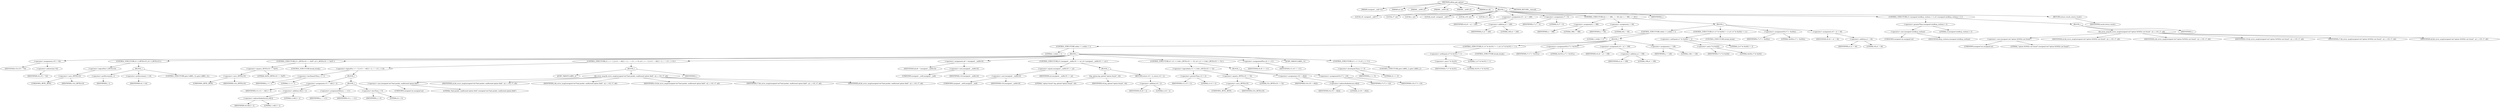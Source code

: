 digraph udhcp_get_option {  
"1000107" [label = "(METHOD,udhcp_get_option)" ]
"1000108" [label = "(PARAM,unsigned __int8 *a1)" ]
"1000109" [label = "(PARAM,int a2)" ]
"1000110" [label = "(PARAM,__int64 a3)" ]
"1000111" [label = "(PARAM,__int64 a4)" ]
"1000112" [label = "(PARAM,__int64 a5)" ]
"1000113" [label = "(PARAM,int a6)" ]
"1000114" [label = "(BLOCK,,)" ]
"1000115" [label = "(LOCAL,v6: unsigned __int8 *)" ]
"1000116" [label = "(LOCAL,v7: int)" ]
"1000117" [label = "(LOCAL,i: int)" ]
"1000118" [label = "(LOCAL,result: unsigned __int8 *)" ]
"1000119" [label = "(LOCAL,v10: int)" ]
"1000120" [label = "(LOCAL,v11: int)" ]
"1000121" [label = "(<operator>.assignment,v6 = a1 + 240)" ]
"1000122" [label = "(IDENTIFIER,v6,v6 = a1 + 240)" ]
"1000123" [label = "(<operator>.addition,a1 + 240)" ]
"1000124" [label = "(IDENTIFIER,a1,a1 + 240)" ]
"1000125" [label = "(LITERAL,240,a1 + 240)" ]
"1000126" [label = "(<operator>.assignment,v7 = 0)" ]
"1000127" [label = "(IDENTIFIER,v7,v7 = 0)" ]
"1000128" [label = "(LITERAL,0,v7 = 0)" ]
"1000129" [label = "(CONTROL_STRUCTURE,for ( i = 388; ; i = 64 ),for ( i = 388; ; i = 64 ))" ]
"1000130" [label = "(<operator>.assignment,i = 388)" ]
"1000131" [label = "(IDENTIFIER,i,i = 388)" ]
"1000132" [label = "(LITERAL,388,i = 388)" ]
"1000133" [label = "(<operator>.assignment,i = 64)" ]
"1000134" [label = "(IDENTIFIER,i,i = 64)" ]
"1000135" [label = "(LITERAL,64,i = 64)" ]
"1000136" [label = "(BLOCK,,)" ]
"1000137" [label = "(CONTROL_STRUCTURE,while ( 1 ),while ( 1 ))" ]
"1000138" [label = "(LITERAL,1,while ( 1 ))" ]
"1000139" [label = "(BLOCK,,)" ]
"1000140" [label = "(CONTROL_STRUCTURE,while ( 1 ),while ( 1 ))" ]
"1000141" [label = "(LITERAL,1,while ( 1 ))" ]
"1000142" [label = "(BLOCK,,)" ]
"1000143" [label = "(<operator>.assignment,v10 = *v6)" ]
"1000144" [label = "(IDENTIFIER,v10,v10 = *v6)" ]
"1000145" [label = "(<operator>.indirection,*v6)" ]
"1000146" [label = "(IDENTIFIER,v6,v10 = *v6)" ]
"1000147" [label = "(CONTROL_STRUCTURE,if ( !(_BYTE)v10 ),if ( !(_BYTE)v10 ))" ]
"1000148" [label = "(<operator>.logicalNot,!(_BYTE)v10)" ]
"1000149" [label = "(<operator>.cast,(_BYTE)v10)" ]
"1000150" [label = "(UNKNOWN,_BYTE,_BYTE)" ]
"1000151" [label = "(IDENTIFIER,v10,(_BYTE)v10)" ]
"1000152" [label = "(BLOCK,,)" ]
"1000153" [label = "(<operator>.preDecrement,--i)" ]
"1000154" [label = "(IDENTIFIER,i,--i)" ]
"1000155" [label = "(<operator>.preIncrement,++v6)" ]
"1000156" [label = "(IDENTIFIER,v6,++v6)" ]
"1000157" [label = "(CONTROL_STRUCTURE,goto LABEL_12;,goto LABEL_12;)" ]
"1000158" [label = "(CONTROL_STRUCTURE,if ( (_BYTE)v10 == 0xFF ),if ( (_BYTE)v10 == 0xFF ))" ]
"1000159" [label = "(<operator>.equals,(_BYTE)v10 == 0xFF)" ]
"1000160" [label = "(<operator>.cast,(_BYTE)v10)" ]
"1000161" [label = "(UNKNOWN,_BYTE,_BYTE)" ]
"1000162" [label = "(IDENTIFIER,v10,(_BYTE)v10)" ]
"1000163" [label = "(LITERAL,0xFF,(_BYTE)v10 == 0xFF)" ]
"1000164" [label = "(CONTROL_STRUCTURE,break;,break;)" ]
"1000165" [label = "(CONTROL_STRUCTURE,if ( i <= 1 || (v11 = v6[1] + 2, i -= v11, i < 0) ),if ( i <= 1 || (v11 = v6[1] + 2, i -= v11, i < 0) ))" ]
"1000166" [label = "(<operator>.logicalOr,i <= 1 || (v11 = v6[1] + 2, i -= v11, i < 0))" ]
"1000167" [label = "(<operator>.lessEqualsThan,i <= 1)" ]
"1000168" [label = "(IDENTIFIER,i,i <= 1)" ]
"1000169" [label = "(LITERAL,1,i <= 1)" ]
"1000170" [label = "(BLOCK,,)" ]
"1000171" [label = "(<operator>.assignment,v11 = v6[1] + 2)" ]
"1000172" [label = "(IDENTIFIER,v11,v11 = v6[1] + 2)" ]
"1000173" [label = "(<operator>.addition,v6[1] + 2)" ]
"1000174" [label = "(<operator>.indirectIndexAccess,v6[1])" ]
"1000175" [label = "(IDENTIFIER,v6,v6[1] + 2)" ]
"1000176" [label = "(LITERAL,1,v6[1] + 2)" ]
"1000177" [label = "(LITERAL,2,v6[1] + 2)" ]
"1000178" [label = "(BLOCK,,)" ]
"1000179" [label = "(<operator>.assignmentMinus,i -= v11)" ]
"1000180" [label = "(IDENTIFIER,i,i -= v11)" ]
"1000181" [label = "(IDENTIFIER,v11,i -= v11)" ]
"1000182" [label = "(<operator>.lessThan,i < 0)" ]
"1000183" [label = "(IDENTIFIER,i,i < 0)" ]
"1000184" [label = "(LITERAL,0,i < 0)" ]
"1000185" [label = "(BLOCK,,)" ]
"1000186" [label = "(JUMP_TARGET,LABEL_2)" ]
"1000187" [label = "(bb_error_msg,bb_error_msg((unsigned int)\"bad packet, malformed option field\", a2, i, v10, v7, a6))" ]
"1000188" [label = "(<operator>.cast,(unsigned int)\"bad packet, malformed option field\")" ]
"1000189" [label = "(UNKNOWN,unsigned int,unsigned int)" ]
"1000190" [label = "(LITERAL,\"bad packet, malformed option field\",(unsigned int)\"bad packet, malformed option field\")" ]
"1000191" [label = "(IDENTIFIER,a2,bb_error_msg((unsigned int)\"bad packet, malformed option field\", a2, i, v10, v7, a6))" ]
"1000192" [label = "(IDENTIFIER,i,bb_error_msg((unsigned int)\"bad packet, malformed option field\", a2, i, v10, v7, a6))" ]
"1000193" [label = "(IDENTIFIER,v10,bb_error_msg((unsigned int)\"bad packet, malformed option field\", a2, i, v10, v7, a6))" ]
"1000194" [label = "(IDENTIFIER,v7,bb_error_msg((unsigned int)\"bad packet, malformed option field\", a2, i, v10, v7, a6))" ]
"1000195" [label = "(IDENTIFIER,a6,bb_error_msg((unsigned int)\"bad packet, malformed option field\", a2, i, v10, v7, a6))" ]
"1000196" [label = "(IDENTIFIER,L,)" ]
"1000197" [label = "(<operator>.assignment,a6 = (unsigned __int8)v10)" ]
"1000198" [label = "(IDENTIFIER,a6,a6 = (unsigned __int8)v10)" ]
"1000199" [label = "(<operator>.cast,(unsigned __int8)v10)" ]
"1000200" [label = "(UNKNOWN,unsigned __int8,unsigned __int8)" ]
"1000201" [label = "(IDENTIFIER,v10,(unsigned __int8)v10)" ]
"1000202" [label = "(CONTROL_STRUCTURE,if ( (unsigned __int8)v10 == a2 ),if ( (unsigned __int8)v10 == a2 ))" ]
"1000203" [label = "(<operator>.equals,(unsigned __int8)v10 == a2)" ]
"1000204" [label = "(<operator>.cast,(unsigned __int8)v10)" ]
"1000205" [label = "(UNKNOWN,unsigned __int8,unsigned __int8)" ]
"1000206" [label = "(IDENTIFIER,v10,(unsigned __int8)v10)" ]
"1000207" [label = "(IDENTIFIER,a2,(unsigned __int8)v10 == a2)" ]
"1000208" [label = "(BLOCK,,)" ]
"1000209" [label = "(log_option,log_option(\"option found\", v6))" ]
"1000210" [label = "(LITERAL,\"option found\",log_option(\"option found\", v6))" ]
"1000211" [label = "(IDENTIFIER,v6,log_option(\"option found\", v6))" ]
"1000212" [label = "(RETURN,return v6 + 2;,return v6 + 2;)" ]
"1000213" [label = "(<operator>.addition,v6 + 2)" ]
"1000214" [label = "(IDENTIFIER,v6,v6 + 2)" ]
"1000215" [label = "(LITERAL,2,v6 + 2)" ]
"1000216" [label = "(CONTROL_STRUCTURE,if ( v11 > 2 && (_BYTE)v10 == 52 ),if ( v11 > 2 && (_BYTE)v10 == 52 ))" ]
"1000217" [label = "(<operator>.logicalAnd,v11 > 2 && (_BYTE)v10 == 52)" ]
"1000218" [label = "(<operator>.greaterThan,v11 > 2)" ]
"1000219" [label = "(IDENTIFIER,v11,v11 > 2)" ]
"1000220" [label = "(LITERAL,2,v11 > 2)" ]
"1000221" [label = "(<operator>.equals,(_BYTE)v10 == 52)" ]
"1000222" [label = "(<operator>.cast,(_BYTE)v10)" ]
"1000223" [label = "(UNKNOWN,_BYTE,_BYTE)" ]
"1000224" [label = "(IDENTIFIER,v10,(_BYTE)v10)" ]
"1000225" [label = "(LITERAL,52,(_BYTE)v10 == 52)" ]
"1000226" [label = "(BLOCK,,)" ]
"1000227" [label = "(<operator>.assignment,v10 = v6[2])" ]
"1000228" [label = "(IDENTIFIER,v10,v10 = v6[2])" ]
"1000229" [label = "(<operator>.indirectIndexAccess,v6[2])" ]
"1000230" [label = "(IDENTIFIER,v6,v10 = v6[2])" ]
"1000231" [label = "(LITERAL,2,v10 = v6[2])" ]
"1000232" [label = "(<operators>.assignmentOr,v7 |= v10)" ]
"1000233" [label = "(IDENTIFIER,v7,v7 |= v10)" ]
"1000234" [label = "(IDENTIFIER,v10,v7 |= v10)" ]
"1000235" [label = "(<operator>.assignmentPlus,v6 += v11)" ]
"1000236" [label = "(IDENTIFIER,v6,v6 += v11)" ]
"1000237" [label = "(IDENTIFIER,v11,v6 += v11)" ]
"1000238" [label = "(JUMP_TARGET,LABEL_12)" ]
"1000239" [label = "(CONTROL_STRUCTURE,if ( i <= 0 ),if ( i <= 0 ))" ]
"1000240" [label = "(<operator>.lessEqualsThan,i <= 0)" ]
"1000241" [label = "(IDENTIFIER,i,i <= 0)" ]
"1000242" [label = "(LITERAL,0,i <= 0)" ]
"1000243" [label = "(CONTROL_STRUCTURE,goto LABEL_2;,goto LABEL_2;)" ]
"1000244" [label = "(CONTROL_STRUCTURE,if ( (v7 & 0x101) != 1 ),if ( (v7 & 0x101) != 1 ))" ]
"1000245" [label = "(<operator>.notEquals,(v7 & 0x101) != 1)" ]
"1000246" [label = "(<operator>.and,v7 & 0x101)" ]
"1000247" [label = "(IDENTIFIER,v7,v7 & 0x101)" ]
"1000248" [label = "(LITERAL,0x101,v7 & 0x101)" ]
"1000249" [label = "(LITERAL,1,(v7 & 0x101) != 1)" ]
"1000250" [label = "(CONTROL_STRUCTURE,break;,break;)" ]
"1000251" [label = "(<operators>.assignmentOr,v7 |= 0x101u)" ]
"1000252" [label = "(IDENTIFIER,v7,v7 |= 0x101u)" ]
"1000253" [label = "(LITERAL,0x101u,v7 |= 0x101u)" ]
"1000254" [label = "(<operator>.assignment,v6 = a1 + 108)" ]
"1000255" [label = "(IDENTIFIER,v6,v6 = a1 + 108)" ]
"1000256" [label = "(<operator>.addition,a1 + 108)" ]
"1000257" [label = "(IDENTIFIER,a1,a1 + 108)" ]
"1000258" [label = "(LITERAL,108,a1 + 108)" ]
"1000259" [label = "(<operator>.assignment,i = 128)" ]
"1000260" [label = "(IDENTIFIER,i,i = 128)" ]
"1000261" [label = "(LITERAL,128,i = 128)" ]
"1000262" [label = "(CONTROL_STRUCTURE,if ( (v7 & 0x202) != 2 ),if ( (v7 & 0x202) != 2 ))" ]
"1000263" [label = "(<operator>.notEquals,(v7 & 0x202) != 2)" ]
"1000264" [label = "(<operator>.and,v7 & 0x202)" ]
"1000265" [label = "(IDENTIFIER,v7,v7 & 0x202)" ]
"1000266" [label = "(LITERAL,0x202,v7 & 0x202)" ]
"1000267" [label = "(LITERAL,2,(v7 & 0x202) != 2)" ]
"1000268" [label = "(CONTROL_STRUCTURE,break;,break;)" ]
"1000269" [label = "(<operators>.assignmentOr,v7 |= 0x202u)" ]
"1000270" [label = "(IDENTIFIER,v7,v7 |= 0x202u)" ]
"1000271" [label = "(LITERAL,0x202u,v7 |= 0x202u)" ]
"1000272" [label = "(<operator>.assignment,v6 = a1 + 44)" ]
"1000273" [label = "(IDENTIFIER,v6,v6 = a1 + 44)" ]
"1000274" [label = "(<operator>.addition,a1 + 44)" ]
"1000275" [label = "(IDENTIFIER,a1,a1 + 44)" ]
"1000276" [label = "(LITERAL,44,a1 + 44)" ]
"1000277" [label = "(IDENTIFIER,L,)" ]
"1000278" [label = "(CONTROL_STRUCTURE,if ( (unsigned int)dhcp_verbose > 2 ),if ( (unsigned int)dhcp_verbose > 2 ))" ]
"1000279" [label = "(<operator>.greaterThan,(unsigned int)dhcp_verbose > 2)" ]
"1000280" [label = "(<operator>.cast,(unsigned int)dhcp_verbose)" ]
"1000281" [label = "(UNKNOWN,unsigned int,unsigned int)" ]
"1000282" [label = "(IDENTIFIER,dhcp_verbose,(unsigned int)dhcp_verbose)" ]
"1000283" [label = "(LITERAL,2,(unsigned int)dhcp_verbose > 2)" ]
"1000284" [label = "(BLOCK,,)" ]
"1000285" [label = "(bb_error_msg,bb_error_msg((unsigned int)\"option 0x%02x not found\", a2, i, v10, v7, a6))" ]
"1000286" [label = "(<operator>.cast,(unsigned int)\"option 0x%02x not found\")" ]
"1000287" [label = "(UNKNOWN,unsigned int,unsigned int)" ]
"1000288" [label = "(LITERAL,\"option 0x%02x not found\",(unsigned int)\"option 0x%02x not found\")" ]
"1000289" [label = "(IDENTIFIER,a2,bb_error_msg((unsigned int)\"option 0x%02x not found\", a2, i, v10, v7, a6))" ]
"1000290" [label = "(IDENTIFIER,i,bb_error_msg((unsigned int)\"option 0x%02x not found\", a2, i, v10, v7, a6))" ]
"1000291" [label = "(IDENTIFIER,v10,bb_error_msg((unsigned int)\"option 0x%02x not found\", a2, i, v10, v7, a6))" ]
"1000292" [label = "(IDENTIFIER,v7,bb_error_msg((unsigned int)\"option 0x%02x not found\", a2, i, v10, v7, a6))" ]
"1000293" [label = "(IDENTIFIER,a6,bb_error_msg((unsigned int)\"option 0x%02x not found\", a2, i, v10, v7, a6))" ]
"1000294" [label = "(IDENTIFIER,L,)" ]
"1000295" [label = "(RETURN,return result;,return result;)" ]
"1000296" [label = "(IDENTIFIER,result,return result;)" ]
"1000297" [label = "(METHOD_RETURN,__fastcall)" ]
  "1000107" -> "1000108" 
  "1000107" -> "1000109" 
  "1000107" -> "1000110" 
  "1000107" -> "1000111" 
  "1000107" -> "1000112" 
  "1000107" -> "1000113" 
  "1000107" -> "1000114" 
  "1000107" -> "1000297" 
  "1000114" -> "1000115" 
  "1000114" -> "1000116" 
  "1000114" -> "1000117" 
  "1000114" -> "1000118" 
  "1000114" -> "1000119" 
  "1000114" -> "1000120" 
  "1000114" -> "1000121" 
  "1000114" -> "1000126" 
  "1000114" -> "1000129" 
  "1000114" -> "1000277" 
  "1000114" -> "1000278" 
  "1000114" -> "1000295" 
  "1000121" -> "1000122" 
  "1000121" -> "1000123" 
  "1000123" -> "1000124" 
  "1000123" -> "1000125" 
  "1000126" -> "1000127" 
  "1000126" -> "1000128" 
  "1000129" -> "1000130" 
  "1000129" -> "1000133" 
  "1000129" -> "1000136" 
  "1000130" -> "1000131" 
  "1000130" -> "1000132" 
  "1000133" -> "1000134" 
  "1000133" -> "1000135" 
  "1000136" -> "1000137" 
  "1000136" -> "1000262" 
  "1000136" -> "1000269" 
  "1000136" -> "1000272" 
  "1000137" -> "1000138" 
  "1000137" -> "1000139" 
  "1000139" -> "1000140" 
  "1000139" -> "1000244" 
  "1000139" -> "1000251" 
  "1000139" -> "1000254" 
  "1000139" -> "1000259" 
  "1000140" -> "1000141" 
  "1000140" -> "1000142" 
  "1000142" -> "1000143" 
  "1000142" -> "1000147" 
  "1000142" -> "1000158" 
  "1000142" -> "1000165" 
  "1000142" -> "1000197" 
  "1000142" -> "1000202" 
  "1000142" -> "1000216" 
  "1000142" -> "1000235" 
  "1000142" -> "1000238" 
  "1000142" -> "1000239" 
  "1000143" -> "1000144" 
  "1000143" -> "1000145" 
  "1000145" -> "1000146" 
  "1000147" -> "1000148" 
  "1000147" -> "1000152" 
  "1000148" -> "1000149" 
  "1000149" -> "1000150" 
  "1000149" -> "1000151" 
  "1000152" -> "1000153" 
  "1000152" -> "1000155" 
  "1000152" -> "1000157" 
  "1000153" -> "1000154" 
  "1000155" -> "1000156" 
  "1000158" -> "1000159" 
  "1000158" -> "1000164" 
  "1000159" -> "1000160" 
  "1000159" -> "1000163" 
  "1000160" -> "1000161" 
  "1000160" -> "1000162" 
  "1000165" -> "1000166" 
  "1000165" -> "1000185" 
  "1000166" -> "1000167" 
  "1000166" -> "1000170" 
  "1000167" -> "1000168" 
  "1000167" -> "1000169" 
  "1000170" -> "1000171" 
  "1000170" -> "1000178" 
  "1000171" -> "1000172" 
  "1000171" -> "1000173" 
  "1000173" -> "1000174" 
  "1000173" -> "1000177" 
  "1000174" -> "1000175" 
  "1000174" -> "1000176" 
  "1000178" -> "1000179" 
  "1000178" -> "1000182" 
  "1000179" -> "1000180" 
  "1000179" -> "1000181" 
  "1000182" -> "1000183" 
  "1000182" -> "1000184" 
  "1000185" -> "1000186" 
  "1000185" -> "1000187" 
  "1000185" -> "1000196" 
  "1000187" -> "1000188" 
  "1000187" -> "1000191" 
  "1000187" -> "1000192" 
  "1000187" -> "1000193" 
  "1000187" -> "1000194" 
  "1000187" -> "1000195" 
  "1000188" -> "1000189" 
  "1000188" -> "1000190" 
  "1000197" -> "1000198" 
  "1000197" -> "1000199" 
  "1000199" -> "1000200" 
  "1000199" -> "1000201" 
  "1000202" -> "1000203" 
  "1000202" -> "1000208" 
  "1000203" -> "1000204" 
  "1000203" -> "1000207" 
  "1000204" -> "1000205" 
  "1000204" -> "1000206" 
  "1000208" -> "1000209" 
  "1000208" -> "1000212" 
  "1000209" -> "1000210" 
  "1000209" -> "1000211" 
  "1000212" -> "1000213" 
  "1000213" -> "1000214" 
  "1000213" -> "1000215" 
  "1000216" -> "1000217" 
  "1000216" -> "1000226" 
  "1000217" -> "1000218" 
  "1000217" -> "1000221" 
  "1000218" -> "1000219" 
  "1000218" -> "1000220" 
  "1000221" -> "1000222" 
  "1000221" -> "1000225" 
  "1000222" -> "1000223" 
  "1000222" -> "1000224" 
  "1000226" -> "1000227" 
  "1000226" -> "1000232" 
  "1000227" -> "1000228" 
  "1000227" -> "1000229" 
  "1000229" -> "1000230" 
  "1000229" -> "1000231" 
  "1000232" -> "1000233" 
  "1000232" -> "1000234" 
  "1000235" -> "1000236" 
  "1000235" -> "1000237" 
  "1000239" -> "1000240" 
  "1000239" -> "1000243" 
  "1000240" -> "1000241" 
  "1000240" -> "1000242" 
  "1000244" -> "1000245" 
  "1000244" -> "1000250" 
  "1000245" -> "1000246" 
  "1000245" -> "1000249" 
  "1000246" -> "1000247" 
  "1000246" -> "1000248" 
  "1000251" -> "1000252" 
  "1000251" -> "1000253" 
  "1000254" -> "1000255" 
  "1000254" -> "1000256" 
  "1000256" -> "1000257" 
  "1000256" -> "1000258" 
  "1000259" -> "1000260" 
  "1000259" -> "1000261" 
  "1000262" -> "1000263" 
  "1000262" -> "1000268" 
  "1000263" -> "1000264" 
  "1000263" -> "1000267" 
  "1000264" -> "1000265" 
  "1000264" -> "1000266" 
  "1000269" -> "1000270" 
  "1000269" -> "1000271" 
  "1000272" -> "1000273" 
  "1000272" -> "1000274" 
  "1000274" -> "1000275" 
  "1000274" -> "1000276" 
  "1000278" -> "1000279" 
  "1000278" -> "1000284" 
  "1000279" -> "1000280" 
  "1000279" -> "1000283" 
  "1000280" -> "1000281" 
  "1000280" -> "1000282" 
  "1000284" -> "1000285" 
  "1000284" -> "1000294" 
  "1000285" -> "1000286" 
  "1000285" -> "1000289" 
  "1000285" -> "1000290" 
  "1000285" -> "1000291" 
  "1000285" -> "1000292" 
  "1000285" -> "1000293" 
  "1000286" -> "1000287" 
  "1000286" -> "1000288" 
  "1000295" -> "1000296" 
}

